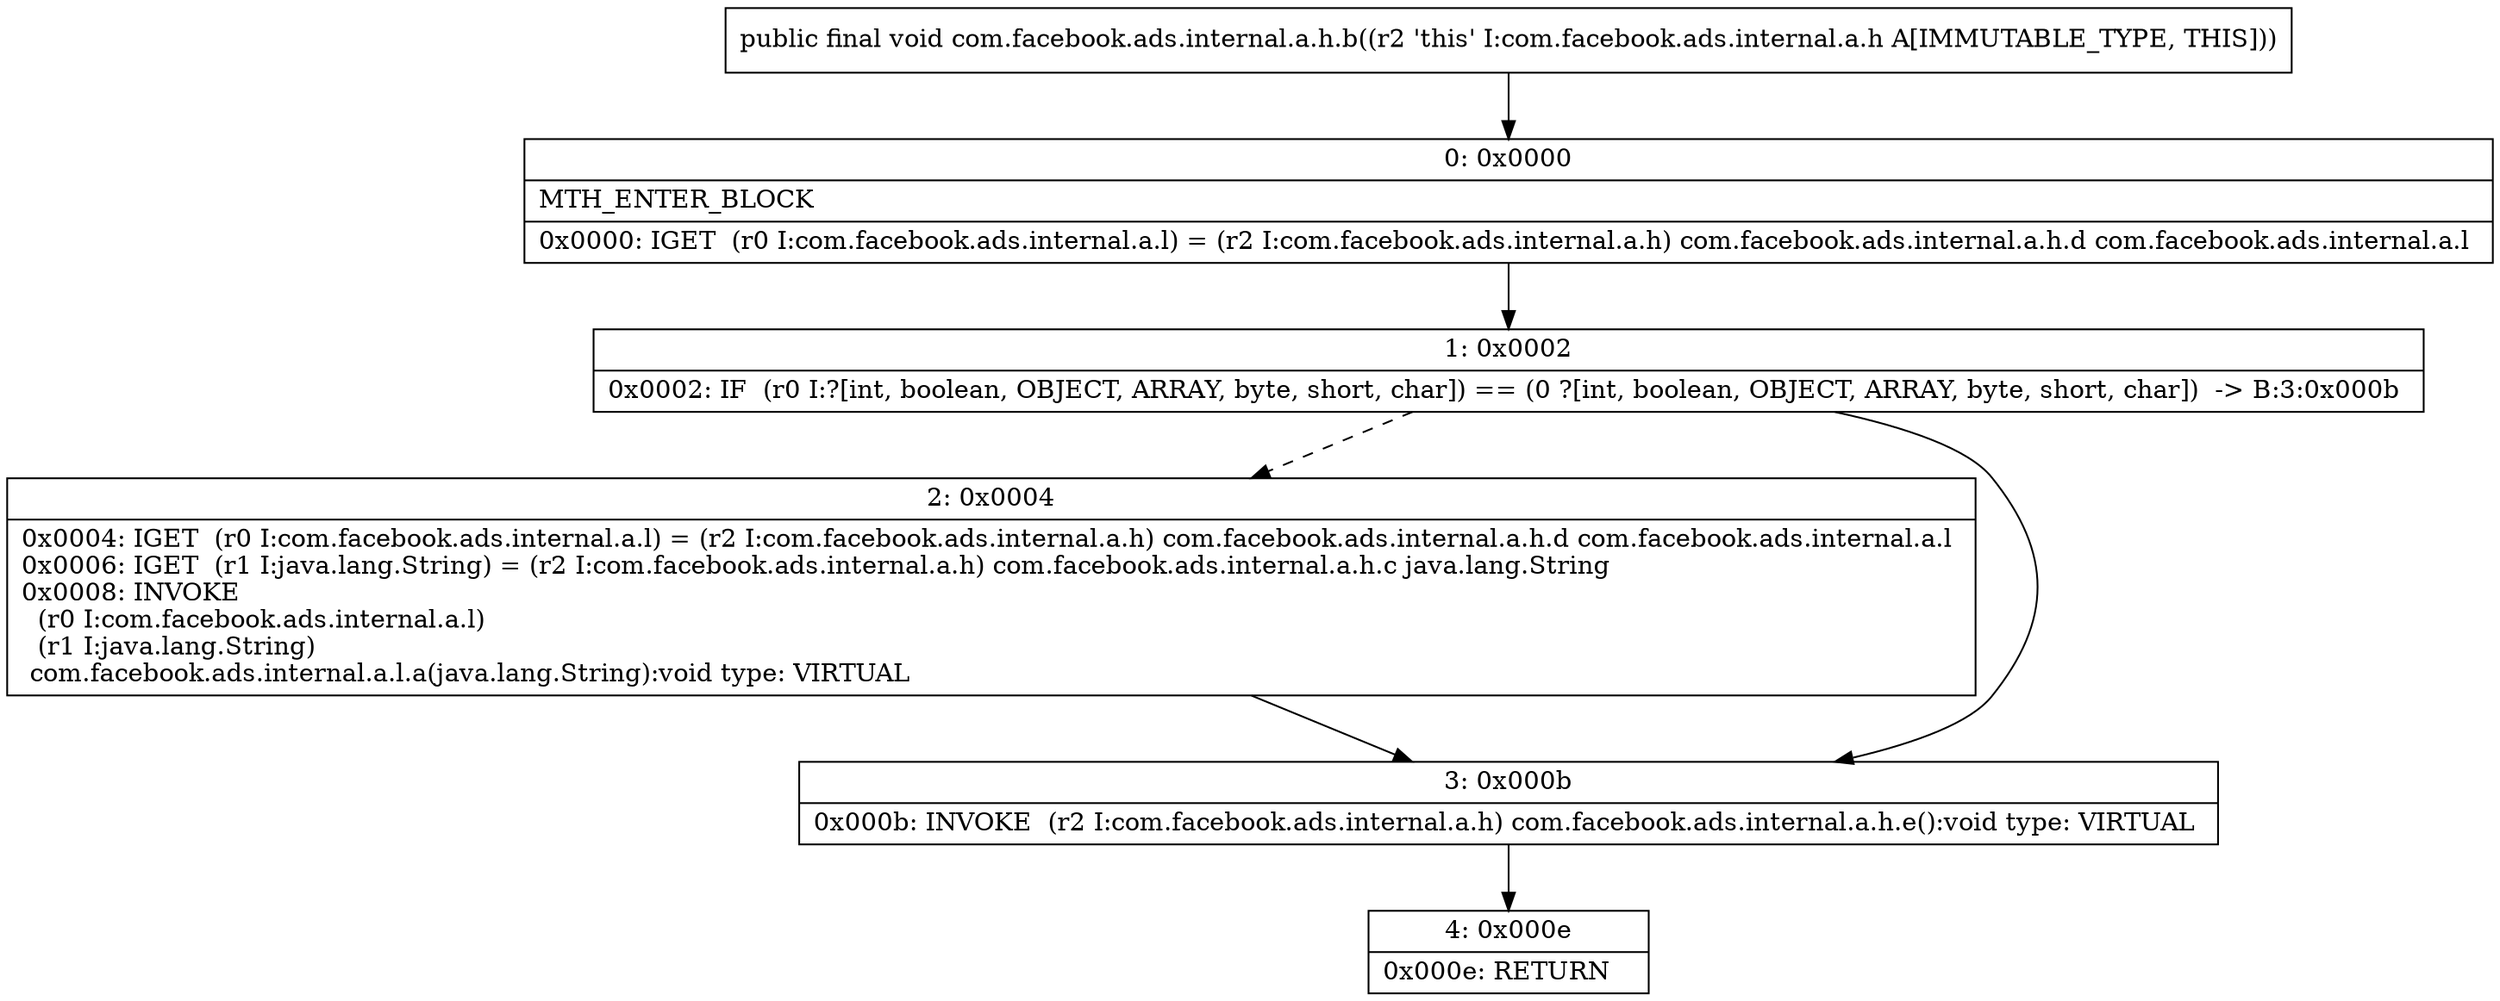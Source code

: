 digraph "CFG forcom.facebook.ads.internal.a.h.b()V" {
Node_0 [shape=record,label="{0\:\ 0x0000|MTH_ENTER_BLOCK\l|0x0000: IGET  (r0 I:com.facebook.ads.internal.a.l) = (r2 I:com.facebook.ads.internal.a.h) com.facebook.ads.internal.a.h.d com.facebook.ads.internal.a.l \l}"];
Node_1 [shape=record,label="{1\:\ 0x0002|0x0002: IF  (r0 I:?[int, boolean, OBJECT, ARRAY, byte, short, char]) == (0 ?[int, boolean, OBJECT, ARRAY, byte, short, char])  \-\> B:3:0x000b \l}"];
Node_2 [shape=record,label="{2\:\ 0x0004|0x0004: IGET  (r0 I:com.facebook.ads.internal.a.l) = (r2 I:com.facebook.ads.internal.a.h) com.facebook.ads.internal.a.h.d com.facebook.ads.internal.a.l \l0x0006: IGET  (r1 I:java.lang.String) = (r2 I:com.facebook.ads.internal.a.h) com.facebook.ads.internal.a.h.c java.lang.String \l0x0008: INVOKE  \l  (r0 I:com.facebook.ads.internal.a.l)\l  (r1 I:java.lang.String)\l com.facebook.ads.internal.a.l.a(java.lang.String):void type: VIRTUAL \l}"];
Node_3 [shape=record,label="{3\:\ 0x000b|0x000b: INVOKE  (r2 I:com.facebook.ads.internal.a.h) com.facebook.ads.internal.a.h.e():void type: VIRTUAL \l}"];
Node_4 [shape=record,label="{4\:\ 0x000e|0x000e: RETURN   \l}"];
MethodNode[shape=record,label="{public final void com.facebook.ads.internal.a.h.b((r2 'this' I:com.facebook.ads.internal.a.h A[IMMUTABLE_TYPE, THIS])) }"];
MethodNode -> Node_0;
Node_0 -> Node_1;
Node_1 -> Node_2[style=dashed];
Node_1 -> Node_3;
Node_2 -> Node_3;
Node_3 -> Node_4;
}

